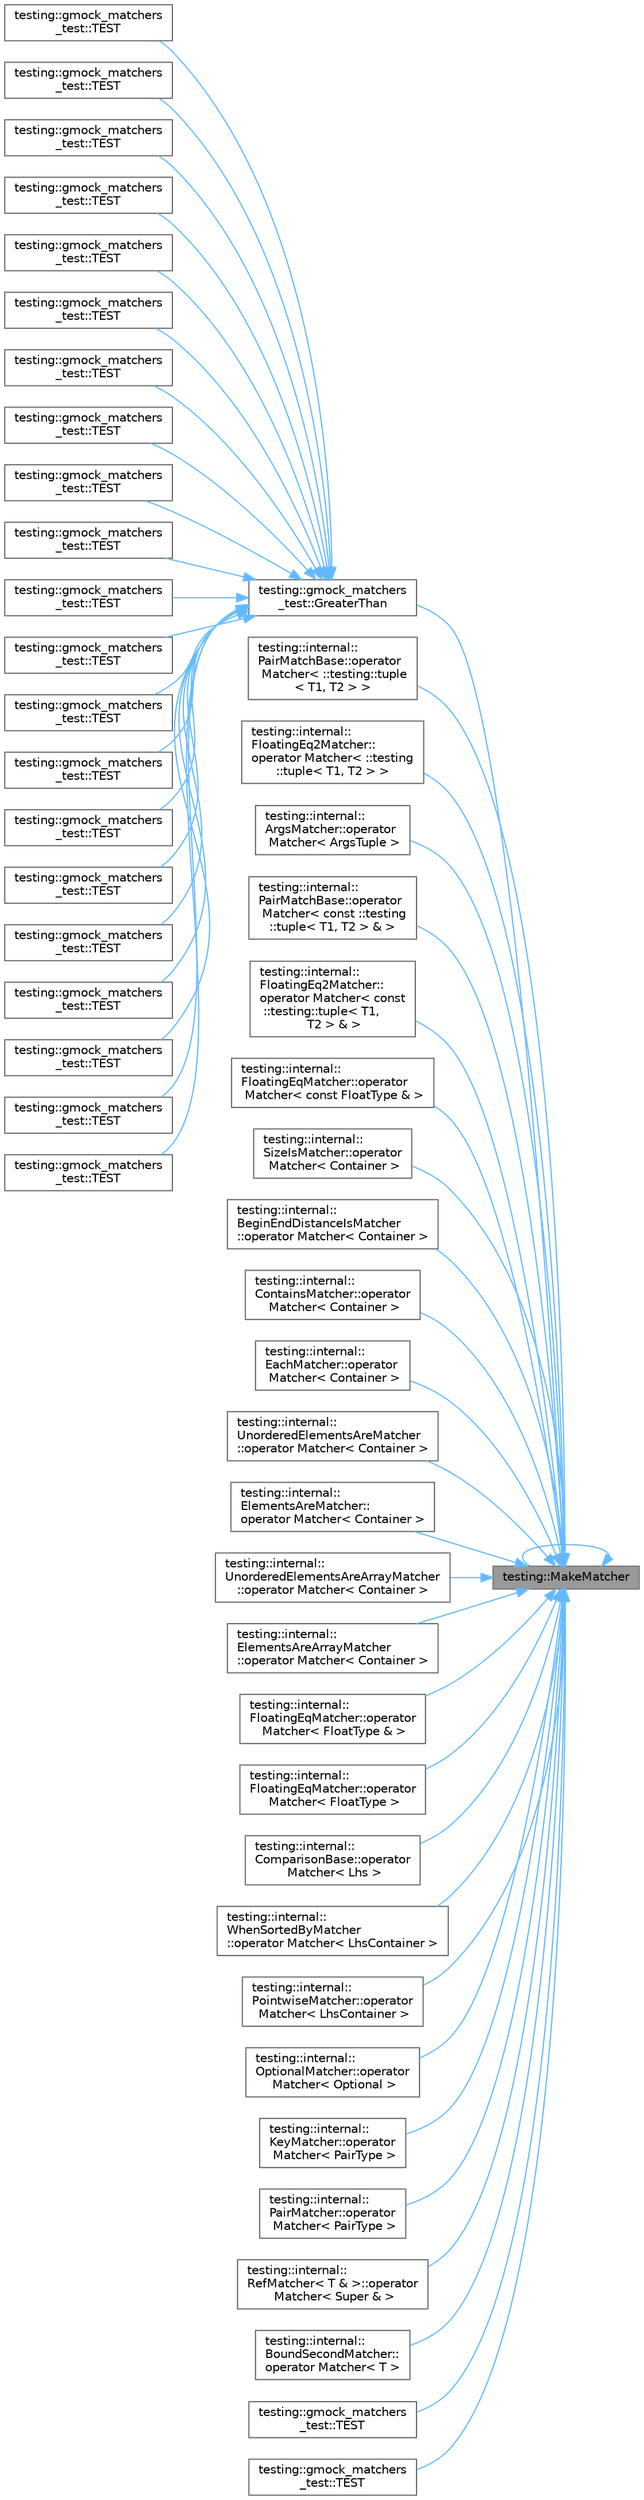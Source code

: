 digraph "testing::MakeMatcher"
{
 // LATEX_PDF_SIZE
  bgcolor="transparent";
  edge [fontname=Helvetica,fontsize=10,labelfontname=Helvetica,labelfontsize=10];
  node [fontname=Helvetica,fontsize=10,shape=box,height=0.2,width=0.4];
  rankdir="RL";
  Node1 [id="Node000001",label="testing::MakeMatcher",height=0.2,width=0.4,color="gray40", fillcolor="grey60", style="filled", fontcolor="black",tooltip=" "];
  Node1 -> Node2 [id="edge1_Node000001_Node000002",dir="back",color="steelblue1",style="solid",tooltip=" "];
  Node2 [id="Node000002",label="testing::gmock_matchers\l_test::GreaterThan",height=0.2,width=0.4,color="grey40", fillcolor="white", style="filled",URL="$namespacetesting_1_1gmock__matchers__test.html#a5d7b54cd8c99cb4e68ef01d53b31e0cd",tooltip=" "];
  Node2 -> Node3 [id="edge2_Node000002_Node000003",dir="back",color="steelblue1",style="solid",tooltip=" "];
  Node3 [id="Node000003",label="testing::gmock_matchers\l_test::TEST",height=0.2,width=0.4,color="grey40", fillcolor="white", style="filled",URL="$namespacetesting_1_1gmock__matchers__test.html#a2b9f4a791dd4f1fb9f8a1400883a5db4",tooltip=" "];
  Node2 -> Node4 [id="edge3_Node000002_Node000004",dir="back",color="steelblue1",style="solid",tooltip=" "];
  Node4 [id="Node000004",label="testing::gmock_matchers\l_test::TEST",height=0.2,width=0.4,color="grey40", fillcolor="white", style="filled",URL="$namespacetesting_1_1gmock__matchers__test.html#ad4c09014fce6029575e2c337cde85bdf",tooltip=" "];
  Node2 -> Node5 [id="edge4_Node000002_Node000005",dir="back",color="steelblue1",style="solid",tooltip=" "];
  Node5 [id="Node000005",label="testing::gmock_matchers\l_test::TEST",height=0.2,width=0.4,color="grey40", fillcolor="white", style="filled",URL="$namespacetesting_1_1gmock__matchers__test.html#a89445da783c74dfa09c9c09531646f5b",tooltip=" "];
  Node2 -> Node6 [id="edge5_Node000002_Node000006",dir="back",color="steelblue1",style="solid",tooltip=" "];
  Node6 [id="Node000006",label="testing::gmock_matchers\l_test::TEST",height=0.2,width=0.4,color="grey40", fillcolor="white", style="filled",URL="$namespacetesting_1_1gmock__matchers__test.html#adf46df588332aa839b52af952fface1a",tooltip=" "];
  Node2 -> Node7 [id="edge6_Node000002_Node000007",dir="back",color="steelblue1",style="solid",tooltip=" "];
  Node7 [id="Node000007",label="testing::gmock_matchers\l_test::TEST",height=0.2,width=0.4,color="grey40", fillcolor="white", style="filled",URL="$namespacetesting_1_1gmock__matchers__test.html#a102b10d9064f6e0037e3f3f0c3e76e22",tooltip=" "];
  Node2 -> Node8 [id="edge7_Node000002_Node000008",dir="back",color="steelblue1",style="solid",tooltip=" "];
  Node8 [id="Node000008",label="testing::gmock_matchers\l_test::TEST",height=0.2,width=0.4,color="grey40", fillcolor="white", style="filled",URL="$namespacetesting_1_1gmock__matchers__test.html#a6a4ffd283f91f4e085aa582aedefe38e",tooltip=" "];
  Node2 -> Node9 [id="edge8_Node000002_Node000009",dir="back",color="steelblue1",style="solid",tooltip=" "];
  Node9 [id="Node000009",label="testing::gmock_matchers\l_test::TEST",height=0.2,width=0.4,color="grey40", fillcolor="white", style="filled",URL="$namespacetesting_1_1gmock__matchers__test.html#a1f0a8f314a858edb7144d2af8e8bdb66",tooltip=" "];
  Node2 -> Node10 [id="edge9_Node000002_Node000010",dir="back",color="steelblue1",style="solid",tooltip=" "];
  Node10 [id="Node000010",label="testing::gmock_matchers\l_test::TEST",height=0.2,width=0.4,color="grey40", fillcolor="white", style="filled",URL="$namespacetesting_1_1gmock__matchers__test.html#ae1279ce8e2a3a6c6f0d4dbe436c9da02",tooltip=" "];
  Node2 -> Node11 [id="edge10_Node000002_Node000011",dir="back",color="steelblue1",style="solid",tooltip=" "];
  Node11 [id="Node000011",label="testing::gmock_matchers\l_test::TEST",height=0.2,width=0.4,color="grey40", fillcolor="white", style="filled",URL="$namespacetesting_1_1gmock__matchers__test.html#aaeb4a7641ecabdb39710c56321000e47",tooltip=" "];
  Node2 -> Node12 [id="edge11_Node000002_Node000012",dir="back",color="steelblue1",style="solid",tooltip=" "];
  Node12 [id="Node000012",label="testing::gmock_matchers\l_test::TEST",height=0.2,width=0.4,color="grey40", fillcolor="white", style="filled",URL="$namespacetesting_1_1gmock__matchers__test.html#a38169c972e14fef59a41e532fb5b431e",tooltip=" "];
  Node2 -> Node13 [id="edge12_Node000002_Node000013",dir="back",color="steelblue1",style="solid",tooltip=" "];
  Node13 [id="Node000013",label="testing::gmock_matchers\l_test::TEST",height=0.2,width=0.4,color="grey40", fillcolor="white", style="filled",URL="$namespacetesting_1_1gmock__matchers__test.html#aee6cef32b22ddd6ce8b87578c3de4198",tooltip=" "];
  Node2 -> Node14 [id="edge13_Node000002_Node000014",dir="back",color="steelblue1",style="solid",tooltip=" "];
  Node14 [id="Node000014",label="testing::gmock_matchers\l_test::TEST",height=0.2,width=0.4,color="grey40", fillcolor="white", style="filled",URL="$namespacetesting_1_1gmock__matchers__test.html#abc9816afa3c83fc92e2c6ecfb2dd8e63",tooltip=" "];
  Node2 -> Node15 [id="edge14_Node000002_Node000015",dir="back",color="steelblue1",style="solid",tooltip=" "];
  Node15 [id="Node000015",label="testing::gmock_matchers\l_test::TEST",height=0.2,width=0.4,color="grey40", fillcolor="white", style="filled",URL="$namespacetesting_1_1gmock__matchers__test.html#a4bfc098c6e9ca2766a3dc8f149f62492",tooltip=" "];
  Node2 -> Node16 [id="edge15_Node000002_Node000016",dir="back",color="steelblue1",style="solid",tooltip=" "];
  Node16 [id="Node000016",label="testing::gmock_matchers\l_test::TEST",height=0.2,width=0.4,color="grey40", fillcolor="white", style="filled",URL="$namespacetesting_1_1gmock__matchers__test.html#a4ee8f3967e3658cd7bd340558922f131",tooltip=" "];
  Node2 -> Node17 [id="edge16_Node000002_Node000017",dir="back",color="steelblue1",style="solid",tooltip=" "];
  Node17 [id="Node000017",label="testing::gmock_matchers\l_test::TEST",height=0.2,width=0.4,color="grey40", fillcolor="white", style="filled",URL="$namespacetesting_1_1gmock__matchers__test.html#a263ede06f6b32a625bb40e4f4c58c8dc",tooltip=" "];
  Node2 -> Node18 [id="edge17_Node000002_Node000018",dir="back",color="steelblue1",style="solid",tooltip=" "];
  Node18 [id="Node000018",label="testing::gmock_matchers\l_test::TEST",height=0.2,width=0.4,color="grey40", fillcolor="white", style="filled",URL="$namespacetesting_1_1gmock__matchers__test.html#a1a7e2a9641a06e492d58c75d900330d3",tooltip=" "];
  Node2 -> Node19 [id="edge18_Node000002_Node000019",dir="back",color="steelblue1",style="solid",tooltip=" "];
  Node19 [id="Node000019",label="testing::gmock_matchers\l_test::TEST",height=0.2,width=0.4,color="grey40", fillcolor="white", style="filled",URL="$namespacetesting_1_1gmock__matchers__test.html#a09471d531d0bbeaca60cb850dfe6f33e",tooltip=" "];
  Node2 -> Node20 [id="edge19_Node000002_Node000020",dir="back",color="steelblue1",style="solid",tooltip=" "];
  Node20 [id="Node000020",label="testing::gmock_matchers\l_test::TEST",height=0.2,width=0.4,color="grey40", fillcolor="white", style="filled",URL="$namespacetesting_1_1gmock__matchers__test.html#aff810d2cdd79c55d483965a28bb5069a",tooltip=" "];
  Node2 -> Node21 [id="edge20_Node000002_Node000021",dir="back",color="steelblue1",style="solid",tooltip=" "];
  Node21 [id="Node000021",label="testing::gmock_matchers\l_test::TEST",height=0.2,width=0.4,color="grey40", fillcolor="white", style="filled",URL="$namespacetesting_1_1gmock__matchers__test.html#acd0d13c244310aeed3eb2dacccee644e",tooltip=" "];
  Node2 -> Node22 [id="edge21_Node000002_Node000022",dir="back",color="steelblue1",style="solid",tooltip=" "];
  Node22 [id="Node000022",label="testing::gmock_matchers\l_test::TEST",height=0.2,width=0.4,color="grey40", fillcolor="white", style="filled",URL="$namespacetesting_1_1gmock__matchers__test.html#ab7fe283b2955ca8bb11b2984a08eef33",tooltip=" "];
  Node2 -> Node23 [id="edge22_Node000002_Node000023",dir="back",color="steelblue1",style="solid",tooltip=" "];
  Node23 [id="Node000023",label="testing::gmock_matchers\l_test::TEST",height=0.2,width=0.4,color="grey40", fillcolor="white", style="filled",URL="$namespacetesting_1_1gmock__matchers__test.html#a6c218845fd345302c490ef53f0d36995",tooltip=" "];
  Node1 -> Node1 [id="edge23_Node000001_Node000001",dir="back",color="steelblue1",style="solid",tooltip=" "];
  Node1 -> Node24 [id="edge24_Node000001_Node000024",dir="back",color="steelblue1",style="solid",tooltip=" "];
  Node24 [id="Node000024",label="testing::internal::\lPairMatchBase::operator\l Matcher\< ::testing::tuple\l\< T1, T2 \> \>",height=0.2,width=0.4,color="grey40", fillcolor="white", style="filled",URL="$classtesting_1_1internal_1_1_pair_match_base.html#ae73a3764537d725ce10e9e806ebdb417",tooltip=" "];
  Node1 -> Node25 [id="edge25_Node000001_Node000025",dir="back",color="steelblue1",style="solid",tooltip=" "];
  Node25 [id="Node000025",label="testing::internal::\lFloatingEq2Matcher::\loperator Matcher\< ::testing\l::tuple\< T1, T2 \> \>",height=0.2,width=0.4,color="grey40", fillcolor="white", style="filled",URL="$classtesting_1_1internal_1_1_floating_eq2_matcher.html#ab8f6db8e478539d49d52f4a92b30065a",tooltip=" "];
  Node1 -> Node26 [id="edge26_Node000001_Node000026",dir="back",color="steelblue1",style="solid",tooltip=" "];
  Node26 [id="Node000026",label="testing::internal::\lArgsMatcher::operator\l Matcher\< ArgsTuple \>",height=0.2,width=0.4,color="grey40", fillcolor="white", style="filled",URL="$classtesting_1_1internal_1_1_args_matcher.html#ad55698b0de384a9d8875cef5b172cb4a",tooltip=" "];
  Node1 -> Node27 [id="edge27_Node000001_Node000027",dir="back",color="steelblue1",style="solid",tooltip=" "];
  Node27 [id="Node000027",label="testing::internal::\lPairMatchBase::operator\l Matcher\< const ::testing\l::tuple\< T1, T2 \> & \>",height=0.2,width=0.4,color="grey40", fillcolor="white", style="filled",URL="$classtesting_1_1internal_1_1_pair_match_base.html#a41bd2419e69390f32c30a555bb961142",tooltip=" "];
  Node1 -> Node28 [id="edge28_Node000001_Node000028",dir="back",color="steelblue1",style="solid",tooltip=" "];
  Node28 [id="Node000028",label="testing::internal::\lFloatingEq2Matcher::\loperator Matcher\< const\l ::testing::tuple\< T1,\l T2 \> & \>",height=0.2,width=0.4,color="grey40", fillcolor="white", style="filled",URL="$classtesting_1_1internal_1_1_floating_eq2_matcher.html#a131a6a4fbe4044cdc8a1fa4018e89107",tooltip=" "];
  Node1 -> Node29 [id="edge29_Node000001_Node000029",dir="back",color="steelblue1",style="solid",tooltip=" "];
  Node29 [id="Node000029",label="testing::internal::\lFloatingEqMatcher::operator\l Matcher\< const FloatType & \>",height=0.2,width=0.4,color="grey40", fillcolor="white", style="filled",URL="$classtesting_1_1internal_1_1_floating_eq_matcher.html#a834ec2324c039c627b991a87a7fef705",tooltip=" "];
  Node1 -> Node30 [id="edge30_Node000001_Node000030",dir="back",color="steelblue1",style="solid",tooltip=" "];
  Node30 [id="Node000030",label="testing::internal::\lSizeIsMatcher::operator\l Matcher\< Container \>",height=0.2,width=0.4,color="grey40", fillcolor="white", style="filled",URL="$classtesting_1_1internal_1_1_size_is_matcher.html#abeb0ee5ead7c7a3066dab0d4efe793ea",tooltip=" "];
  Node1 -> Node31 [id="edge31_Node000001_Node000031",dir="back",color="steelblue1",style="solid",tooltip=" "];
  Node31 [id="Node000031",label="testing::internal::\lBeginEndDistanceIsMatcher\l::operator Matcher\< Container \>",height=0.2,width=0.4,color="grey40", fillcolor="white", style="filled",URL="$classtesting_1_1internal_1_1_begin_end_distance_is_matcher.html#af4d79ed63bce73e5cecd6f542aeb57ce",tooltip=" "];
  Node1 -> Node32 [id="edge32_Node000001_Node000032",dir="back",color="steelblue1",style="solid",tooltip=" "];
  Node32 [id="Node000032",label="testing::internal::\lContainsMatcher::operator\l Matcher\< Container \>",height=0.2,width=0.4,color="grey40", fillcolor="white", style="filled",URL="$classtesting_1_1internal_1_1_contains_matcher.html#a18ed41b23e9d1cbc9c810baef7cf98a1",tooltip=" "];
  Node1 -> Node33 [id="edge33_Node000001_Node000033",dir="back",color="steelblue1",style="solid",tooltip=" "];
  Node33 [id="Node000033",label="testing::internal::\lEachMatcher::operator\l Matcher\< Container \>",height=0.2,width=0.4,color="grey40", fillcolor="white", style="filled",URL="$classtesting_1_1internal_1_1_each_matcher.html#a81bd8bb67346dd2c07c7bf85a1b2d062",tooltip=" "];
  Node1 -> Node34 [id="edge34_Node000001_Node000034",dir="back",color="steelblue1",style="solid",tooltip=" "];
  Node34 [id="Node000034",label="testing::internal::\lUnorderedElementsAreMatcher\l::operator Matcher\< Container \>",height=0.2,width=0.4,color="grey40", fillcolor="white", style="filled",URL="$classtesting_1_1internal_1_1_unordered_elements_are_matcher.html#a5191cb321191985e257225b9a5df95f5",tooltip=" "];
  Node1 -> Node35 [id="edge35_Node000001_Node000035",dir="back",color="steelblue1",style="solid",tooltip=" "];
  Node35 [id="Node000035",label="testing::internal::\lElementsAreMatcher::\loperator Matcher\< Container \>",height=0.2,width=0.4,color="grey40", fillcolor="white", style="filled",URL="$classtesting_1_1internal_1_1_elements_are_matcher.html#a6e6eaf8918c5d581b4b62ece23559be9",tooltip=" "];
  Node1 -> Node36 [id="edge36_Node000001_Node000036",dir="back",color="steelblue1",style="solid",tooltip=" "];
  Node36 [id="Node000036",label="testing::internal::\lUnorderedElementsAreArrayMatcher\l::operator Matcher\< Container \>",height=0.2,width=0.4,color="grey40", fillcolor="white", style="filled",URL="$classtesting_1_1internal_1_1_unordered_elements_are_array_matcher.html#ab09b91c39147c51f9c970fd155f2da77",tooltip=" "];
  Node1 -> Node37 [id="edge37_Node000001_Node000037",dir="back",color="steelblue1",style="solid",tooltip=" "];
  Node37 [id="Node000037",label="testing::internal::\lElementsAreArrayMatcher\l::operator Matcher\< Container \>",height=0.2,width=0.4,color="grey40", fillcolor="white", style="filled",URL="$classtesting_1_1internal_1_1_elements_are_array_matcher.html#ac776db6072208f39f3eced25fb353f75",tooltip=" "];
  Node1 -> Node38 [id="edge38_Node000001_Node000038",dir="back",color="steelblue1",style="solid",tooltip=" "];
  Node38 [id="Node000038",label="testing::internal::\lFloatingEqMatcher::operator\l Matcher\< FloatType & \>",height=0.2,width=0.4,color="grey40", fillcolor="white", style="filled",URL="$classtesting_1_1internal_1_1_floating_eq_matcher.html#a3d7a2d421be101095470630419c1a5fd",tooltip=" "];
  Node1 -> Node39 [id="edge39_Node000001_Node000039",dir="back",color="steelblue1",style="solid",tooltip=" "];
  Node39 [id="Node000039",label="testing::internal::\lFloatingEqMatcher::operator\l Matcher\< FloatType \>",height=0.2,width=0.4,color="grey40", fillcolor="white", style="filled",URL="$classtesting_1_1internal_1_1_floating_eq_matcher.html#abd377dfafd89bdb7effdd80989aeee80",tooltip=" "];
  Node1 -> Node40 [id="edge40_Node000001_Node000040",dir="back",color="steelblue1",style="solid",tooltip=" "];
  Node40 [id="Node000040",label="testing::internal::\lComparisonBase::operator\l Matcher\< Lhs \>",height=0.2,width=0.4,color="grey40", fillcolor="white", style="filled",URL="$classtesting_1_1internal_1_1_comparison_base.html#a071cdd47406c2e8df9c89bb99302eab9",tooltip=" "];
  Node1 -> Node41 [id="edge41_Node000001_Node000041",dir="back",color="steelblue1",style="solid",tooltip=" "];
  Node41 [id="Node000041",label="testing::internal::\lWhenSortedByMatcher\l::operator Matcher\< LhsContainer \>",height=0.2,width=0.4,color="grey40", fillcolor="white", style="filled",URL="$classtesting_1_1internal_1_1_when_sorted_by_matcher.html#ae76285fee36055ffde63492102d3c67f",tooltip=" "];
  Node1 -> Node42 [id="edge42_Node000001_Node000042",dir="back",color="steelblue1",style="solid",tooltip=" "];
  Node42 [id="Node000042",label="testing::internal::\lPointwiseMatcher::operator\l Matcher\< LhsContainer \>",height=0.2,width=0.4,color="grey40", fillcolor="white", style="filled",URL="$classtesting_1_1internal_1_1_pointwise_matcher.html#a50b68745b7fea83ab076b22fa0497e7d",tooltip=" "];
  Node1 -> Node43 [id="edge43_Node000001_Node000043",dir="back",color="steelblue1",style="solid",tooltip=" "];
  Node43 [id="Node000043",label="testing::internal::\lOptionalMatcher::operator\l Matcher\< Optional \>",height=0.2,width=0.4,color="grey40", fillcolor="white", style="filled",URL="$classtesting_1_1internal_1_1_optional_matcher.html#a890a63811b56640e08114500a1dee752",tooltip=" "];
  Node1 -> Node44 [id="edge44_Node000001_Node000044",dir="back",color="steelblue1",style="solid",tooltip=" "];
  Node44 [id="Node000044",label="testing::internal::\lKeyMatcher::operator\l Matcher\< PairType \>",height=0.2,width=0.4,color="grey40", fillcolor="white", style="filled",URL="$classtesting_1_1internal_1_1_key_matcher.html#aa3861b06dd9e3255a7c1c013ddf88fb5",tooltip=" "];
  Node1 -> Node45 [id="edge45_Node000001_Node000045",dir="back",color="steelblue1",style="solid",tooltip=" "];
  Node45 [id="Node000045",label="testing::internal::\lPairMatcher::operator\l Matcher\< PairType \>",height=0.2,width=0.4,color="grey40", fillcolor="white", style="filled",URL="$classtesting_1_1internal_1_1_pair_matcher.html#ae9461cc22148c6b15ad94eb5ad7c8a50",tooltip=" "];
  Node1 -> Node46 [id="edge46_Node000001_Node000046",dir="back",color="steelblue1",style="solid",tooltip=" "];
  Node46 [id="Node000046",label="testing::internal::\lRefMatcher\< T & \>::operator\l Matcher\< Super & \>",height=0.2,width=0.4,color="grey40", fillcolor="white", style="filled",URL="$classtesting_1_1internal_1_1_ref_matcher_3_01_t_01_6_01_4.html#a26d19b816bd23e3bb95ff4508e1f4032",tooltip=" "];
  Node1 -> Node47 [id="edge47_Node000001_Node000047",dir="back",color="steelblue1",style="solid",tooltip=" "];
  Node47 [id="Node000047",label="testing::internal::\lBoundSecondMatcher::\loperator Matcher\< T \>",height=0.2,width=0.4,color="grey40", fillcolor="white", style="filled",URL="$classtesting_1_1internal_1_1_bound_second_matcher.html#abc5264ca86c2440b663036dcfb5403de",tooltip=" "];
  Node1 -> Node48 [id="edge48_Node000001_Node000048",dir="back",color="steelblue1",style="solid",tooltip=" "];
  Node48 [id="Node000048",label="testing::gmock_matchers\l_test::TEST",height=0.2,width=0.4,color="grey40", fillcolor="white", style="filled",URL="$namespacetesting_1_1gmock__matchers__test.html#ae433e93168010d7316b40ef4a5088d09",tooltip=" "];
  Node1 -> Node49 [id="edge49_Node000001_Node000049",dir="back",color="steelblue1",style="solid",tooltip=" "];
  Node49 [id="Node000049",label="testing::gmock_matchers\l_test::TEST",height=0.2,width=0.4,color="grey40", fillcolor="white", style="filled",URL="$namespacetesting_1_1gmock__matchers__test.html#ad212c5ac3ef7a102a6b1712e40e06a1e",tooltip=" "];
}
